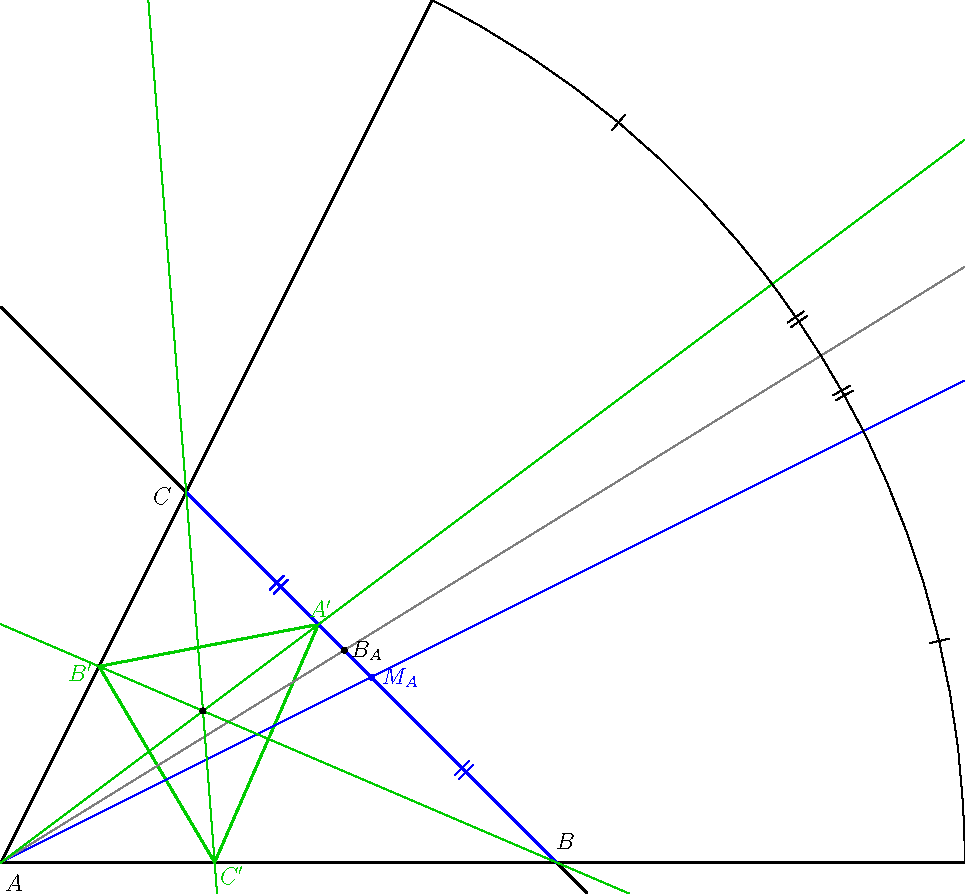 import geometry;
size(10cm,0);

// currentcoordsys=cartesiansystem((2,1),i=(1,0.5),j=(-0.25,0.75));
// show(currentcoordsys);

triangle t=triangle((-1,0), (2,0), (0,2));

drawline(t, linewidth(bp));
label(t,alignFactor=2, alignAngle=90);

/*<asyxml><view file="modules/geometry.asy" type="triangle" signature="symmedial(triangle)"/></asyxml>*/
triangle st=symmedial(t);
draw(st, bp+0.8green);
label("$A'$", "$B'$", "$C'$", st, alignAngle=45, 0.8green);

/*<asyxml><view file="modules/geometry.asy" type="line" signature="median(vertex)"/></asyxml>*/
line mA=median(t.VA);
draw(mA, blue);
dot("$M_A$",midpoint(t.BC), 1.5E, blue);
draw(segment(t.BC), bp+blue, StickIntervalMarker(2,2,blue));

/*<asyxml><view file="modules/geometry.asy" type="line" signature="bisector(vertex,real)"/></asyxml>*/
line bA=bisector(t.VA);
draw(bA, grey);
/*<asyxml><view file="modules/geometry.asy" type="point" signature="bisectorpoint(side)"/></asyxml>*/
dot("$B_A$", bisectorpoint(t.BC));

/*<asyxml><view file="modules/geometry.asy" type="line" signature="symmedian(vertex)"/></asyxml>*/
line sA=symmedian(t.VA);
draw(sA, 0.8*green);

draw(symmedian(t.VB), 0.8*green);
draw(symmedian(t.VC), 0.8*green);

/*<asyxml><view file="modules/geometry.asy" type="point" signature="symmedian(triangle)"/></asyxml>*/
point sP=symmedian(t);
dot(sP);

markangle(sA, (line) t.AC, radius=17cm, StickIntervalMarker(1,1));
markangle((line) t.AB, mA, radius=17cm, StickIntervalMarker(1,1));
markangle(mA, sA, radius=17cm, StickIntervalMarker(2,2));